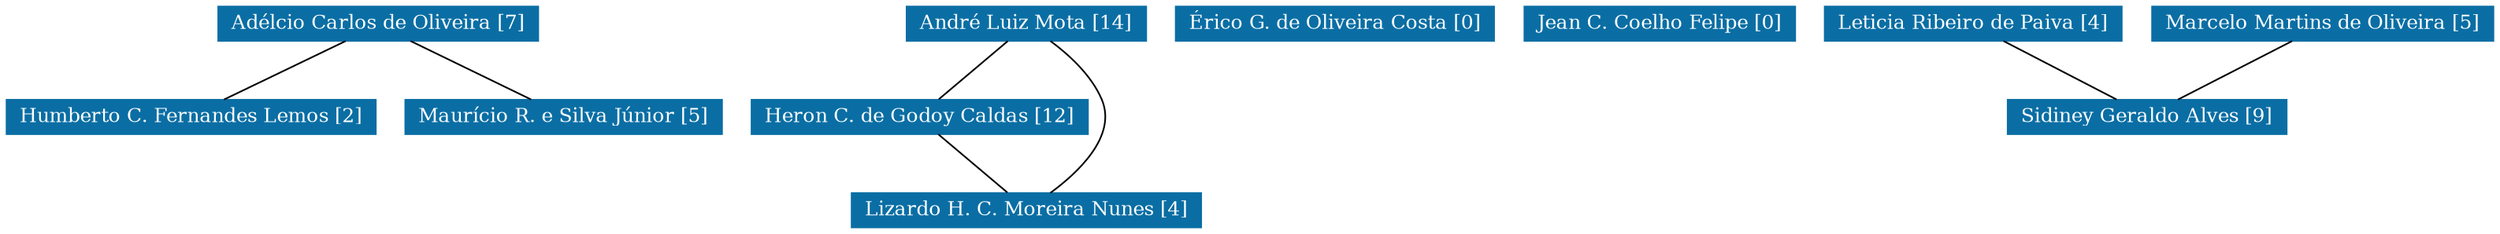 strict graph grafo1 {
	graph [bb="0,0,1263.5,135",
		id=grafo1,
		overlap=False
	];
	node [fontsize=12,
		label="\N",
		shape=rectangle,
		style=filled
	];
	0	 [URL="membro-0487113229071944.html",
		color="#0A6EA4",
		fontcolor="#FFFFFF",
		height=0.29167,
		label="Adélcio Carlos de Oliveira [7]",
		pos="187,124.5",
		width=2.1944];
	4	 [URL="membro-8374281747074655.html",
		color="#0A6EA4",
		fontcolor="#FFFFFF",
		height=0.29167,
		label="Humberto C. Fernandes Lemos [2]",
		pos="92,67.5",
		width=2.5556];
	0 -- 4	 [pos="169.13,113.78 152.15,103.59 126.75,88.348 109.79,78.173"];
	10	 [URL="membro-7617696183555654.html",
		color="#0A6EA4",
		fontcolor="#FFFFFF",
		height=0.29167,
		label="Maurício R. e Silva Júnior [5]",
		pos="281,67.5",
		width=2.1944];
	0 -- 10	 [pos="204.68,113.78 221.49,103.59 246.62,88.348 263.4,78.173"];
	1	 [URL="membro-8453016139576761.html",
		color="#0A6EA4",
		fontcolor="#FFFFFF",
		height=0.29167,
		label="André Luiz Mota [14]",
		pos="518,124.5",
		width=1.6944];
	3	 [URL="membro-1373657423991547.html",
		color="#0A6EA4",
		fontcolor="#FFFFFF",
		height=0.29167,
		label="Heron C. de Godoy Caldas [12]",
		pos="462,67.5",
		width=2.3333];
	1 -- 3	 [pos="507.47,113.78 497.45,103.59 482.48,88.348 472.49,78.173"];
	7	 [URL="membro-9320579515635433.html",
		color="#0A6EA4",
		fontcolor="#FFFFFF",
		height=0.29167,
		label="Lizardo H. C. Moreira Nunes [4]",
		pos="518,10.5",
		width=2.4028];
	1 -- 7	 [pos="530.73,113.57 544.16,100.64 562.4,78.195 555,57 550.03,42.78 538.7,29.655 529.87,21.002"];
	3 -- 7	 [pos="472.53,56.779 482.55,46.588 497.52,31.348 507.51,21.173"];
	2	 [URL="membro-4937965723746020.html",
		color="#0A6EA4",
		fontcolor="#FFFFFF",
		height=0.29167,
		label="Érico G. de Oliveira Costa [0]",
		pos="677,124.5",
		width=2.2222];
	5	 [URL="membro-1513522824340750.html",
		color="#0A6EA4",
		fontcolor="#FFFFFF",
		height=0.29167,
		label="Jean C. Coelho Felipe [0]",
		pos="844,124.5",
		width=1.9167];
	6	 [URL="membro-9428416479663144.html",
		color="#0A6EA4",
		fontcolor="#FFFFFF",
		height=0.29167,
		label="Leticia Ribeiro de Paiva [4]",
		pos="1005,124.5",
		width=2.0417];
	9	 [URL="membro-4536440727635518.html",
		color="#0A6EA4",
		fontcolor="#FFFFFF",
		height=0.29167,
		label="Sidiney Geraldo Alves [9]",
		pos="1092,67.5",
		width=1.9444];
	6 -- 9	 [pos="1021.4,113.78 1036.9,103.59 1060.2,88.348 1075.7,78.173"];
	8	 [URL="membro-2091568617999217.html",
		color="#0A6EA4",
		fontcolor="#FFFFFF",
		height=0.29167,
		label="Marcelo Martins de Oliveira [5]",
		pos="1180,124.5",
		width=2.3194];
	8 -- 9	 [pos="1163.4,113.78 1147.7,103.59 1124.2,88.348 1108.5,78.173"];
}

